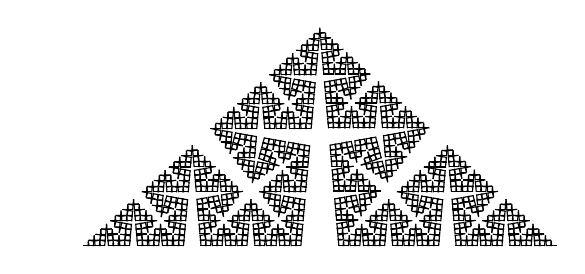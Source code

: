 

% Les similitudes : shift=translation, scale = homothÃÂÃÂÃÂÃÂ©tie, rotate = angle (en degrÃÂÃÂÃÂÃÂ©)
\newcommand\simone{\begin{scope}[shift={(0,0)}, scale=0.46, rotate=0]}
\newcommand\simtwo{\begin{scope}[shift={(0.46,0)}, scale=0.46, rotate=85]}                   
\newcommand\simthree{\begin{scope}[shift={({1/2},0.46)}, scale=0.46, rotate=-85]}                     
\newcommand\simfour{\begin{scope}[shift={(0.54,0)}, scale=0.46, rotate=0]} 

% La figure initiale
%\newcommand\initfigure{\fill (0,0)--++(0:1)--++(120:1)--cycle;}
%\newcommand\initfigure{\fill (0.5,0.433) circle (1.3cm);}
\newcommand\initfigure{\draw (0,0)--++(0,.01)--++(1,0)--++(0,-.01)--cycle;
%\fill[red] (0.25,0)--+(0.1,0)--+(0.05,0.1)--cycle;
}
%\newcommand\initfigure{\fill (0,0)--++(0,0.5)--++(0.5,0)--++(0,-0.5)--cycle;}

% Le programme rÃÂÃÂÃÂÃÂ©cursif
\newcommand{\ifs}[2]{% #1 the counter, #2 the instructions
                          \ifnum #1 < 0% stop now
                          #2%
                          %\relax% Relax, max, on ne fait rien, c'est terminÃÂÃÂÃÂÃÂ©.
                          \else%
                          \count255=#1%
                          \advance\count255 by -1%
                          \simone
                             \ifs{\number\count255}{#2};                          
                          \end{scope};

                          \simtwo
                             \ifs{\number\count255}{#2};                          
                          \end{scope};

                          \simthree
                             \ifs{\number\count255}{#2};                          
                          \end{scope};

                          \simfour
                             \ifs{\number\count255}{#2};                          
                          \end{scope};
                          \fi%
}

\begin{tikzpicture}[scale=6]
%  \fill (0,0)--++(0,.01)--++(1,0)--++(0,-.01)--cycle;
%  %\fill[red] (0.25,0)--+(0.1,0)--+(0.05,0.1)--cycle;
%  %\node[right] at (1.1,0) {$K_0$};
%
%  \begin{scope}[yshift=-10]
%    \ifs{0}{\initfigure};
%  \end{scope}
%
%
%
%    \begin{scope}[yshift=-20]
%    \ifs{1}{\initfigure};
%    \end{scope}
%
%    \begin{scope}[yshift=-30]
%    \ifs{2}{\initfigure};
%    \end{scope}
%
%    \begin{scope}[yshift=-40]
%    \ifs{3}{\initfigure};
%    \end{scope}
 
  \ifs{5}{\initfigure}
\end{tikzpicture}
